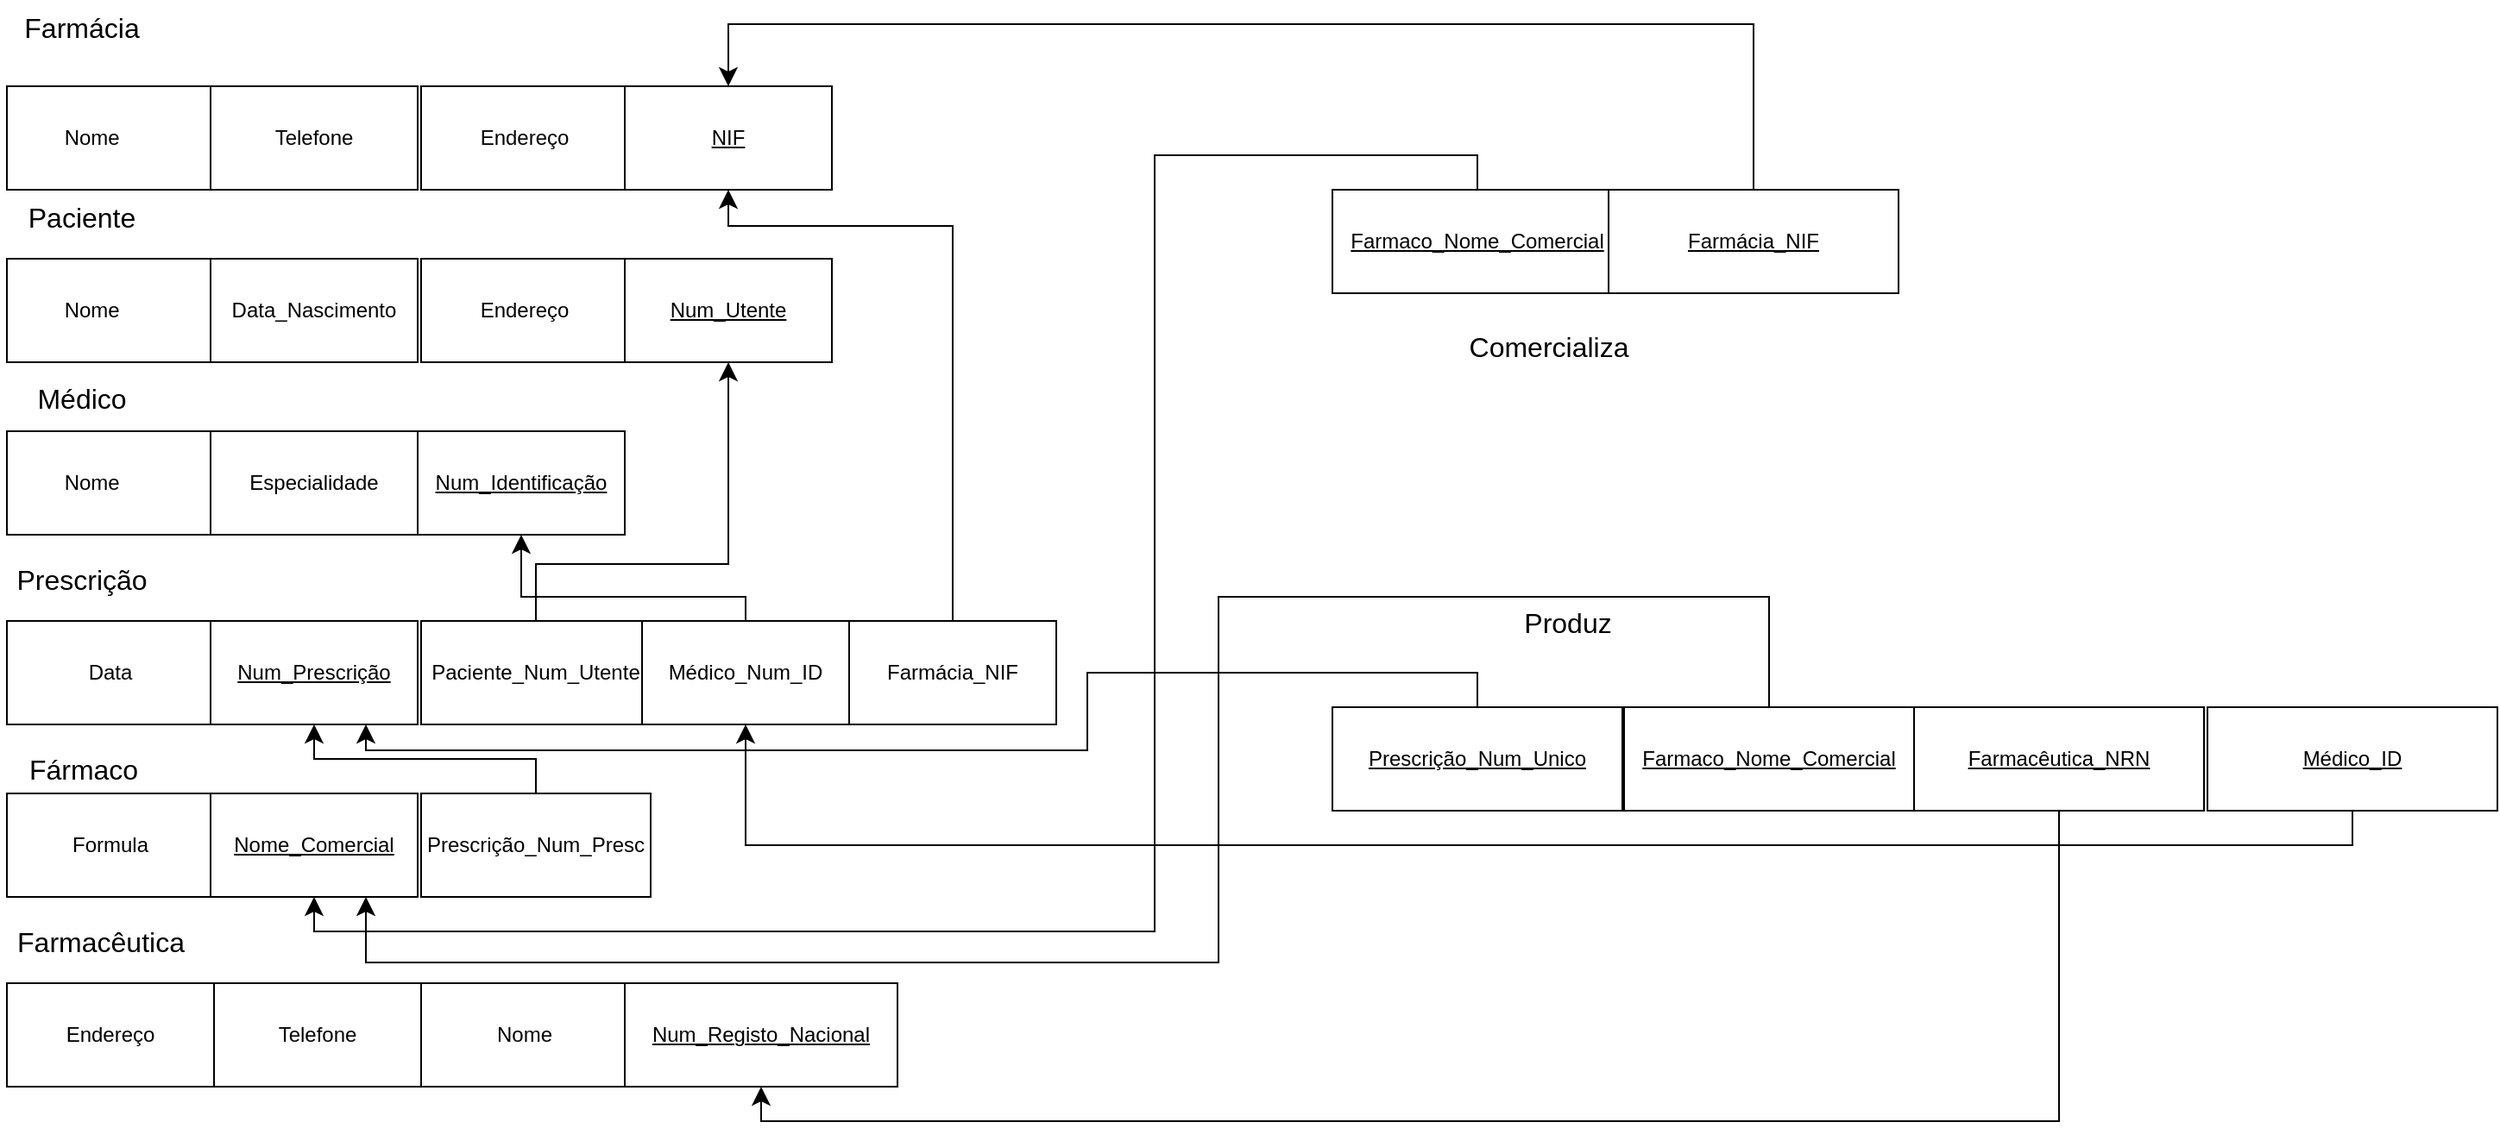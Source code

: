 <mxfile version="24.0.2" type="device">
  <diagram name="Page-1" id="R7IO4l_n6vBqnUu8IoFR">
    <mxGraphModel dx="2149" dy="1078" grid="0" gridSize="10" guides="1" tooltips="1" connect="1" arrows="1" fold="1" page="0" pageScale="1" pageWidth="827" pageHeight="1169" math="0" shadow="0">
      <root>
        <mxCell id="0" />
        <mxCell id="1" parent="0" />
        <mxCell id="aZ93K7wzLRkNZnsoP2SF-1" value="Nome&lt;span style=&quot;white-space: pre;&quot;&gt;&#x9;&lt;/span&gt;" style="rounded=0;whiteSpace=wrap;html=1;" vertex="1" parent="1">
          <mxGeometry x="-95" y="101" width="120" height="60" as="geometry" />
        </mxCell>
        <mxCell id="aZ93K7wzLRkNZnsoP2SF-2" value="Telefone" style="rounded=0;whiteSpace=wrap;html=1;" vertex="1" parent="1">
          <mxGeometry x="23" y="101" width="120" height="60" as="geometry" />
        </mxCell>
        <mxCell id="aZ93K7wzLRkNZnsoP2SF-4" value="Endereço" style="rounded=0;whiteSpace=wrap;html=1;" vertex="1" parent="1">
          <mxGeometry x="145" y="101" width="120" height="60" as="geometry" />
        </mxCell>
        <mxCell id="aZ93K7wzLRkNZnsoP2SF-5" value="&lt;u&gt;NIF&lt;/u&gt;" style="rounded=0;whiteSpace=wrap;html=1;" vertex="1" parent="1">
          <mxGeometry x="263" y="101" width="120" height="60" as="geometry" />
        </mxCell>
        <mxCell id="aZ93K7wzLRkNZnsoP2SF-6" value="Nome&lt;span style=&quot;white-space: pre;&quot;&gt;&#x9;&lt;/span&gt;" style="rounded=0;whiteSpace=wrap;html=1;" vertex="1" parent="1">
          <mxGeometry x="-95" y="201" width="120" height="60" as="geometry" />
        </mxCell>
        <mxCell id="aZ93K7wzLRkNZnsoP2SF-7" value="Data_Nascimento" style="rounded=0;whiteSpace=wrap;html=1;" vertex="1" parent="1">
          <mxGeometry x="23" y="201" width="120" height="60" as="geometry" />
        </mxCell>
        <mxCell id="aZ93K7wzLRkNZnsoP2SF-8" value="Endereço" style="rounded=0;whiteSpace=wrap;html=1;" vertex="1" parent="1">
          <mxGeometry x="145" y="201" width="120" height="60" as="geometry" />
        </mxCell>
        <mxCell id="aZ93K7wzLRkNZnsoP2SF-9" value="&lt;u&gt;Num_Utente&lt;/u&gt;" style="rounded=0;whiteSpace=wrap;html=1;" vertex="1" parent="1">
          <mxGeometry x="263" y="201" width="120" height="60" as="geometry" />
        </mxCell>
        <mxCell id="aZ93K7wzLRkNZnsoP2SF-13" value="Nome&lt;span style=&quot;white-space: pre;&quot;&gt;&#x9;&lt;/span&gt;" style="rounded=0;whiteSpace=wrap;html=1;" vertex="1" parent="1">
          <mxGeometry x="-95" y="301" width="120" height="60" as="geometry" />
        </mxCell>
        <mxCell id="aZ93K7wzLRkNZnsoP2SF-14" value="Especialidade" style="rounded=0;whiteSpace=wrap;html=1;" vertex="1" parent="1">
          <mxGeometry x="23" y="301" width="120" height="60" as="geometry" />
        </mxCell>
        <mxCell id="aZ93K7wzLRkNZnsoP2SF-15" value="&lt;u&gt;Num_Identificação&lt;/u&gt;" style="rounded=0;whiteSpace=wrap;html=1;" vertex="1" parent="1">
          <mxGeometry x="143" y="301" width="120" height="60" as="geometry" />
        </mxCell>
        <mxCell id="aZ93K7wzLRkNZnsoP2SF-16" value="Data" style="rounded=0;whiteSpace=wrap;html=1;" vertex="1" parent="1">
          <mxGeometry x="-95" y="411" width="120" height="60" as="geometry" />
        </mxCell>
        <mxCell id="aZ93K7wzLRkNZnsoP2SF-18" value="&lt;u&gt;Num_Prescrição&lt;/u&gt;" style="rounded=0;whiteSpace=wrap;html=1;" vertex="1" parent="1">
          <mxGeometry x="23" y="411" width="120" height="60" as="geometry" />
        </mxCell>
        <mxCell id="aZ93K7wzLRkNZnsoP2SF-45" style="edgeStyle=orthogonalEdgeStyle;rounded=0;orthogonalLoop=1;jettySize=auto;html=1;exitX=0.5;exitY=0;exitDx=0;exitDy=0;entryX=0.5;entryY=1;entryDx=0;entryDy=0;fontSize=12;startSize=8;endSize=8;" edge="1" parent="1" source="aZ93K7wzLRkNZnsoP2SF-19" target="aZ93K7wzLRkNZnsoP2SF-9">
          <mxGeometry relative="1" as="geometry">
            <Array as="points">
              <mxPoint x="211" y="378" />
              <mxPoint x="323" y="378" />
            </Array>
          </mxGeometry>
        </mxCell>
        <mxCell id="aZ93K7wzLRkNZnsoP2SF-19" value="Paciente_Num_Utente" style="rounded=0;whiteSpace=wrap;html=1;" vertex="1" parent="1">
          <mxGeometry x="145" y="411" width="133" height="60" as="geometry" />
        </mxCell>
        <mxCell id="aZ93K7wzLRkNZnsoP2SF-46" style="edgeStyle=orthogonalEdgeStyle;rounded=0;orthogonalLoop=1;jettySize=auto;html=1;exitX=0.5;exitY=0;exitDx=0;exitDy=0;entryX=0.5;entryY=1;entryDx=0;entryDy=0;fontSize=12;startSize=8;endSize=8;" edge="1" parent="1" source="aZ93K7wzLRkNZnsoP2SF-20" target="aZ93K7wzLRkNZnsoP2SF-15">
          <mxGeometry relative="1" as="geometry">
            <Array as="points">
              <mxPoint x="333" y="397" />
              <mxPoint x="203" y="397" />
            </Array>
          </mxGeometry>
        </mxCell>
        <mxCell id="aZ93K7wzLRkNZnsoP2SF-20" value="Médico_Num_ID" style="rounded=0;whiteSpace=wrap;html=1;" vertex="1" parent="1">
          <mxGeometry x="273" y="411" width="120" height="60" as="geometry" />
        </mxCell>
        <mxCell id="aZ93K7wzLRkNZnsoP2SF-22" value="Farmácia" style="text;html=1;align=center;verticalAlign=middle;resizable=0;points=[];autosize=1;strokeColor=none;fillColor=none;fontSize=16;" vertex="1" parent="1">
          <mxGeometry x="-95" y="51" width="85" height="31" as="geometry" />
        </mxCell>
        <mxCell id="aZ93K7wzLRkNZnsoP2SF-23" value="Paciente&lt;span style=&quot;color: rgba(0, 0, 0, 0); font-family: monospace; font-size: 0px; text-align: start;&quot;&gt;%3CmxGraphModel%3E%3Croot%3E%3CmxCell%20id%3D%220%22%2F%3E%3CmxCell%20id%3D%221%22%20parent%3D%220%22%2F%3E%3CmxCell%20id%3D%222%22%20value%3D%22Farm%C3%A1cia%22%20style%3D%22text%3Bhtml%3D1%3Balign%3Dcenter%3BverticalAlign%3Dmiddle%3Bresizable%3D0%3Bpoints%3D%5B%5D%3Bautosize%3D1%3BstrokeColor%3Dnone%3BfillColor%3Dnone%3BfontSize%3D16%3B%22%20vertex%3D%221%22%20parent%3D%221%22%3E%3CmxGeometry%20x%3D%22-95%22%20y%3D%2231%22%20width%3D%2285%22%20height%3D%2231%22%20as%3D%22geometry%22%2F%3E%3C%2FmxCell%3E%3C%2Froot%3E%3C%2FmxGraphModel%3E&lt;/span&gt;" style="text;html=1;align=center;verticalAlign=middle;resizable=0;points=[];autosize=1;strokeColor=none;fillColor=none;fontSize=16;" vertex="1" parent="1">
          <mxGeometry x="-92" y="161" width="80" height="31" as="geometry" />
        </mxCell>
        <mxCell id="aZ93K7wzLRkNZnsoP2SF-24" value="Médico" style="text;html=1;align=center;verticalAlign=middle;resizable=0;points=[];autosize=1;strokeColor=none;fillColor=none;fontSize=16;" vertex="1" parent="1">
          <mxGeometry x="-87" y="266" width="70" height="31" as="geometry" />
        </mxCell>
        <mxCell id="aZ93K7wzLRkNZnsoP2SF-25" value="Prescrição" style="text;html=1;align=center;verticalAlign=middle;resizable=0;points=[];autosize=1;strokeColor=none;fillColor=none;fontSize=16;" vertex="1" parent="1">
          <mxGeometry x="-99" y="371" width="94" height="31" as="geometry" />
        </mxCell>
        <mxCell id="aZ93K7wzLRkNZnsoP2SF-26" style="edgeStyle=none;curved=1;rounded=0;orthogonalLoop=1;jettySize=auto;html=1;exitX=0;exitY=0.5;exitDx=0;exitDy=0;fontSize=12;startSize=8;endSize=8;" edge="1" parent="1" source="aZ93K7wzLRkNZnsoP2SF-20" target="aZ93K7wzLRkNZnsoP2SF-20">
          <mxGeometry relative="1" as="geometry" />
        </mxCell>
        <mxCell id="aZ93K7wzLRkNZnsoP2SF-47" style="edgeStyle=orthogonalEdgeStyle;rounded=0;orthogonalLoop=1;jettySize=auto;html=1;exitX=0.5;exitY=0;exitDx=0;exitDy=0;entryX=0.5;entryY=1;entryDx=0;entryDy=0;fontSize=12;startSize=8;endSize=8;" edge="1" parent="1" source="aZ93K7wzLRkNZnsoP2SF-27" target="aZ93K7wzLRkNZnsoP2SF-5">
          <mxGeometry relative="1" as="geometry">
            <Array as="points">
              <mxPoint x="453" y="182" />
              <mxPoint x="323" y="182" />
            </Array>
          </mxGeometry>
        </mxCell>
        <mxCell id="aZ93K7wzLRkNZnsoP2SF-27" value="Farmácia_NIF" style="rounded=0;whiteSpace=wrap;html=1;" vertex="1" parent="1">
          <mxGeometry x="393" y="411" width="120" height="60" as="geometry" />
        </mxCell>
        <mxCell id="aZ93K7wzLRkNZnsoP2SF-28" value="Formula" style="rounded=0;whiteSpace=wrap;html=1;" vertex="1" parent="1">
          <mxGeometry x="-95" y="511" width="120" height="60" as="geometry" />
        </mxCell>
        <mxCell id="aZ93K7wzLRkNZnsoP2SF-29" value="&lt;u&gt;Nome_Comercial&lt;/u&gt;" style="rounded=0;whiteSpace=wrap;html=1;" vertex="1" parent="1">
          <mxGeometry x="23" y="511" width="120" height="60" as="geometry" />
        </mxCell>
        <mxCell id="aZ93K7wzLRkNZnsoP2SF-48" style="edgeStyle=orthogonalEdgeStyle;rounded=0;orthogonalLoop=1;jettySize=auto;html=1;exitX=0.5;exitY=0;exitDx=0;exitDy=0;entryX=0.5;entryY=1;entryDx=0;entryDy=0;fontSize=12;startSize=8;endSize=8;" edge="1" parent="1" source="aZ93K7wzLRkNZnsoP2SF-30" target="aZ93K7wzLRkNZnsoP2SF-18">
          <mxGeometry relative="1" as="geometry" />
        </mxCell>
        <mxCell id="aZ93K7wzLRkNZnsoP2SF-30" value="Prescrição_Num_Presc" style="rounded=0;whiteSpace=wrap;html=1;" vertex="1" parent="1">
          <mxGeometry x="145" y="511" width="133" height="60" as="geometry" />
        </mxCell>
        <mxCell id="aZ93K7wzLRkNZnsoP2SF-31" value="Fármaco" style="text;html=1;align=center;verticalAlign=middle;resizable=0;points=[];autosize=1;strokeColor=none;fillColor=none;fontSize=16;" vertex="1" parent="1">
          <mxGeometry x="-92" y="481" width="81" height="31" as="geometry" />
        </mxCell>
        <mxCell id="aZ93K7wzLRkNZnsoP2SF-32" value="Farmac&lt;span style=&quot;background-color: initial;&quot;&gt;êutica&lt;/span&gt;" style="text;html=1;align=center;verticalAlign=middle;resizable=0;points=[];autosize=1;strokeColor=none;fillColor=none;fontSize=16;" vertex="1" parent="1">
          <mxGeometry x="-99" y="581" width="115" height="31" as="geometry" />
        </mxCell>
        <mxCell id="aZ93K7wzLRkNZnsoP2SF-33" value="Endereço" style="rounded=0;whiteSpace=wrap;html=1;" vertex="1" parent="1">
          <mxGeometry x="-95" y="621" width="120" height="60" as="geometry" />
        </mxCell>
        <mxCell id="aZ93K7wzLRkNZnsoP2SF-34" value="Telefone" style="rounded=0;whiteSpace=wrap;html=1;" vertex="1" parent="1">
          <mxGeometry x="25" y="621" width="120" height="60" as="geometry" />
        </mxCell>
        <mxCell id="aZ93K7wzLRkNZnsoP2SF-35" value="Nome" style="rounded=0;whiteSpace=wrap;html=1;" vertex="1" parent="1">
          <mxGeometry x="145" y="621" width="120" height="60" as="geometry" />
        </mxCell>
        <mxCell id="aZ93K7wzLRkNZnsoP2SF-36" value="&lt;u&gt;Num_Registo_Nacional&lt;/u&gt;" style="rounded=0;whiteSpace=wrap;html=1;" vertex="1" parent="1">
          <mxGeometry x="263" y="621" width="158" height="60" as="geometry" />
        </mxCell>
        <mxCell id="aZ93K7wzLRkNZnsoP2SF-37" value="Comercializa" style="text;html=1;align=center;verticalAlign=middle;resizable=0;points=[];autosize=1;strokeColor=none;fillColor=none;fontSize=16;" vertex="1" parent="1">
          <mxGeometry x="743" y="236" width="110" height="31" as="geometry" />
        </mxCell>
        <mxCell id="aZ93K7wzLRkNZnsoP2SF-49" style="edgeStyle=orthogonalEdgeStyle;rounded=0;orthogonalLoop=1;jettySize=auto;html=1;exitX=0.5;exitY=0;exitDx=0;exitDy=0;entryX=0.5;entryY=1;entryDx=0;entryDy=0;fontSize=12;startSize=8;endSize=8;" edge="1" parent="1" source="aZ93K7wzLRkNZnsoP2SF-38" target="aZ93K7wzLRkNZnsoP2SF-29">
          <mxGeometry relative="1" as="geometry">
            <Array as="points">
              <mxPoint x="757" y="141" />
              <mxPoint x="570" y="141" />
              <mxPoint x="570" y="591" />
              <mxPoint x="83" y="591" />
            </Array>
          </mxGeometry>
        </mxCell>
        <mxCell id="aZ93K7wzLRkNZnsoP2SF-38" value="&lt;u&gt;Farmaco_Nome_Comercial&lt;/u&gt;" style="rounded=0;whiteSpace=wrap;html=1;" vertex="1" parent="1">
          <mxGeometry x="673" y="161" width="168" height="60" as="geometry" />
        </mxCell>
        <mxCell id="aZ93K7wzLRkNZnsoP2SF-50" style="edgeStyle=orthogonalEdgeStyle;rounded=0;orthogonalLoop=1;jettySize=auto;html=1;exitX=0.5;exitY=0;exitDx=0;exitDy=0;entryX=0.5;entryY=0;entryDx=0;entryDy=0;fontSize=12;startSize=8;endSize=8;" edge="1" parent="1" source="aZ93K7wzLRkNZnsoP2SF-39" target="aZ93K7wzLRkNZnsoP2SF-5">
          <mxGeometry relative="1" as="geometry">
            <Array as="points">
              <mxPoint x="917" y="65" />
              <mxPoint x="323" y="65" />
            </Array>
          </mxGeometry>
        </mxCell>
        <mxCell id="aZ93K7wzLRkNZnsoP2SF-39" value="&lt;u&gt;Farmácia_NIF&lt;/u&gt;" style="rounded=0;whiteSpace=wrap;html=1;" vertex="1" parent="1">
          <mxGeometry x="833" y="161" width="168" height="60" as="geometry" />
        </mxCell>
        <mxCell id="aZ93K7wzLRkNZnsoP2SF-40" value="Produz" style="text;html=1;align=center;verticalAlign=middle;resizable=0;points=[];autosize=1;strokeColor=none;fillColor=none;fontSize=16;" vertex="1" parent="1">
          <mxGeometry x="774" y="396" width="69" height="31" as="geometry" />
        </mxCell>
        <mxCell id="aZ93K7wzLRkNZnsoP2SF-52" style="edgeStyle=orthogonalEdgeStyle;rounded=0;orthogonalLoop=1;jettySize=auto;html=1;exitX=0.5;exitY=0;exitDx=0;exitDy=0;entryX=0.75;entryY=1;entryDx=0;entryDy=0;fontSize=12;startSize=8;endSize=8;" edge="1" parent="1" source="aZ93K7wzLRkNZnsoP2SF-41" target="aZ93K7wzLRkNZnsoP2SF-18">
          <mxGeometry relative="1" as="geometry">
            <Array as="points">
              <mxPoint x="757" y="441" />
              <mxPoint x="531" y="441" />
              <mxPoint x="531" y="486" />
              <mxPoint x="113" y="486" />
            </Array>
          </mxGeometry>
        </mxCell>
        <mxCell id="aZ93K7wzLRkNZnsoP2SF-41" value="&lt;u&gt;Prescrição_Num_Unico&lt;/u&gt;" style="rounded=0;whiteSpace=wrap;html=1;" vertex="1" parent="1">
          <mxGeometry x="673" y="461" width="168" height="60" as="geometry" />
        </mxCell>
        <mxCell id="aZ93K7wzLRkNZnsoP2SF-54" style="edgeStyle=orthogonalEdgeStyle;rounded=0;orthogonalLoop=1;jettySize=auto;html=1;exitX=0.5;exitY=1;exitDx=0;exitDy=0;entryX=0.5;entryY=1;entryDx=0;entryDy=0;fontSize=12;startSize=8;endSize=8;" edge="1" parent="1" source="aZ93K7wzLRkNZnsoP2SF-42" target="aZ93K7wzLRkNZnsoP2SF-36">
          <mxGeometry relative="1" as="geometry" />
        </mxCell>
        <mxCell id="aZ93K7wzLRkNZnsoP2SF-42" value="&lt;u&gt;Farmacêutica_NRN&lt;/u&gt;" style="rounded=0;whiteSpace=wrap;html=1;" vertex="1" parent="1">
          <mxGeometry x="1010" y="461" width="168" height="60" as="geometry" />
        </mxCell>
        <mxCell id="aZ93K7wzLRkNZnsoP2SF-53" style="edgeStyle=orthogonalEdgeStyle;rounded=0;orthogonalLoop=1;jettySize=auto;html=1;exitX=0.5;exitY=0;exitDx=0;exitDy=0;entryX=0.75;entryY=1;entryDx=0;entryDy=0;fontSize=12;startSize=8;endSize=8;" edge="1" parent="1" source="aZ93K7wzLRkNZnsoP2SF-43" target="aZ93K7wzLRkNZnsoP2SF-29">
          <mxGeometry relative="1" as="geometry">
            <Array as="points">
              <mxPoint x="926" y="397" />
              <mxPoint x="607" y="397" />
              <mxPoint x="607" y="609" />
              <mxPoint x="113" y="609" />
            </Array>
          </mxGeometry>
        </mxCell>
        <mxCell id="aZ93K7wzLRkNZnsoP2SF-43" value="&lt;u&gt;Farmaco_Nome_Comercial&lt;/u&gt;" style="rounded=0;whiteSpace=wrap;html=1;" vertex="1" parent="1">
          <mxGeometry x="842" y="461" width="168" height="60" as="geometry" />
        </mxCell>
        <mxCell id="aZ93K7wzLRkNZnsoP2SF-55" style="edgeStyle=orthogonalEdgeStyle;rounded=0;orthogonalLoop=1;jettySize=auto;html=1;exitX=0.5;exitY=1;exitDx=0;exitDy=0;entryX=0.5;entryY=1;entryDx=0;entryDy=0;fontSize=12;startSize=8;endSize=8;" edge="1" parent="1" source="aZ93K7wzLRkNZnsoP2SF-44" target="aZ93K7wzLRkNZnsoP2SF-20">
          <mxGeometry relative="1" as="geometry" />
        </mxCell>
        <mxCell id="aZ93K7wzLRkNZnsoP2SF-44" value="&lt;u&gt;Médico_ID&lt;/u&gt;" style="rounded=0;whiteSpace=wrap;html=1;" vertex="1" parent="1">
          <mxGeometry x="1180" y="461" width="168" height="60" as="geometry" />
        </mxCell>
      </root>
    </mxGraphModel>
  </diagram>
</mxfile>
